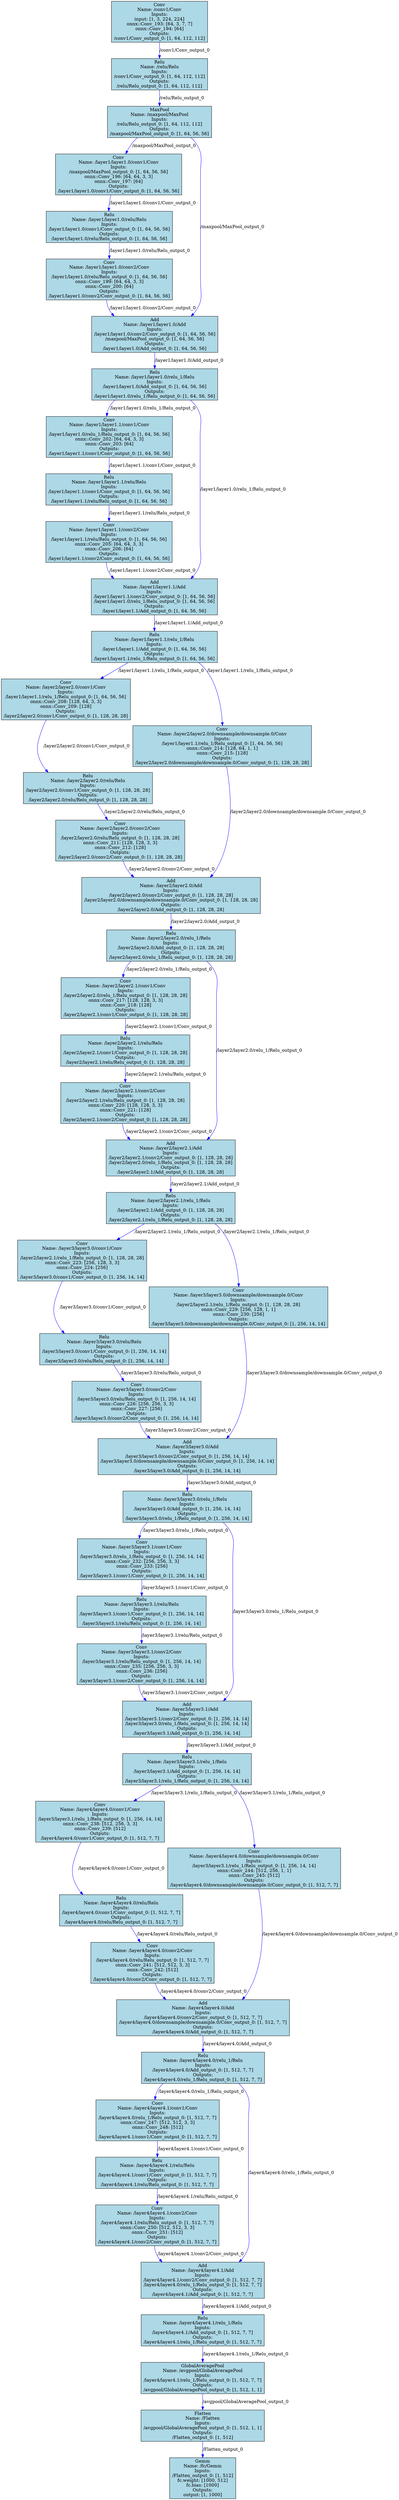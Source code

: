 // ResNet18 ONNX Graph
digraph {
	rankdir=TB
	node [fillcolor=lightblue shape=box style=filled]
	edge [color=blue]
	node_0 [label="Conv\nName: /conv1/Conv\nInputs:\ninput: [1, 3, 224, 224]\nonnx::Conv_193: [64, 3, 7, 7]\nonnx::Conv_194: [64]\nOutputs:\n/conv1/Conv_output_0: [1, 64, 112, 112]"]
	node_1 [label="Relu\nName: /relu/Relu\nInputs:\n/conv1/Conv_output_0: [1, 64, 112, 112]\nOutputs:\n/relu/Relu_output_0: [1, 64, 112, 112]"]
	node_2 [label="MaxPool\nName: /maxpool/MaxPool\nInputs:\n/relu/Relu_output_0: [1, 64, 112, 112]\nOutputs:\n/maxpool/MaxPool_output_0: [1, 64, 56, 56]"]
	node_3 [label="Conv\nName: /layer1/layer1.0/conv1/Conv\nInputs:\n/maxpool/MaxPool_output_0: [1, 64, 56, 56]\nonnx::Conv_196: [64, 64, 3, 3]\nonnx::Conv_197: [64]\nOutputs:\n/layer1/layer1.0/conv1/Conv_output_0: [1, 64, 56, 56]"]
	node_4 [label="Relu\nName: /layer1/layer1.0/relu/Relu\nInputs:\n/layer1/layer1.0/conv1/Conv_output_0: [1, 64, 56, 56]\nOutputs:\n/layer1/layer1.0/relu/Relu_output_0: [1, 64, 56, 56]"]
	node_5 [label="Conv\nName: /layer1/layer1.0/conv2/Conv\nInputs:\n/layer1/layer1.0/relu/Relu_output_0: [1, 64, 56, 56]\nonnx::Conv_199: [64, 64, 3, 3]\nonnx::Conv_200: [64]\nOutputs:\n/layer1/layer1.0/conv2/Conv_output_0: [1, 64, 56, 56]"]
	node_6 [label="Add\nName: /layer1/layer1.0/Add\nInputs:\n/layer1/layer1.0/conv2/Conv_output_0: [1, 64, 56, 56]\n/maxpool/MaxPool_output_0: [1, 64, 56, 56]\nOutputs:\n/layer1/layer1.0/Add_output_0: [1, 64, 56, 56]"]
	node_7 [label="Relu\nName: /layer1/layer1.0/relu_1/Relu\nInputs:\n/layer1/layer1.0/Add_output_0: [1, 64, 56, 56]\nOutputs:\n/layer1/layer1.0/relu_1/Relu_output_0: [1, 64, 56, 56]"]
	node_8 [label="Conv\nName: /layer1/layer1.1/conv1/Conv\nInputs:\n/layer1/layer1.0/relu_1/Relu_output_0: [1, 64, 56, 56]\nonnx::Conv_202: [64, 64, 3, 3]\nonnx::Conv_203: [64]\nOutputs:\n/layer1/layer1.1/conv1/Conv_output_0: [1, 64, 56, 56]"]
	node_9 [label="Relu\nName: /layer1/layer1.1/relu/Relu\nInputs:\n/layer1/layer1.1/conv1/Conv_output_0: [1, 64, 56, 56]\nOutputs:\n/layer1/layer1.1/relu/Relu_output_0: [1, 64, 56, 56]"]
	node_10 [label="Conv\nName: /layer1/layer1.1/conv2/Conv\nInputs:\n/layer1/layer1.1/relu/Relu_output_0: [1, 64, 56, 56]\nonnx::Conv_205: [64, 64, 3, 3]\nonnx::Conv_206: [64]\nOutputs:\n/layer1/layer1.1/conv2/Conv_output_0: [1, 64, 56, 56]"]
	node_11 [label="Add\nName: /layer1/layer1.1/Add\nInputs:\n/layer1/layer1.1/conv2/Conv_output_0: [1, 64, 56, 56]\n/layer1/layer1.0/relu_1/Relu_output_0: [1, 64, 56, 56]\nOutputs:\n/layer1/layer1.1/Add_output_0: [1, 64, 56, 56]"]
	node_12 [label="Relu\nName: /layer1/layer1.1/relu_1/Relu\nInputs:\n/layer1/layer1.1/Add_output_0: [1, 64, 56, 56]\nOutputs:\n/layer1/layer1.1/relu_1/Relu_output_0: [1, 64, 56, 56]"]
	node_13 [label="Conv\nName: /layer2/layer2.0/conv1/Conv\nInputs:\n/layer1/layer1.1/relu_1/Relu_output_0: [1, 64, 56, 56]\nonnx::Conv_208: [128, 64, 3, 3]\nonnx::Conv_209: [128]\nOutputs:\n/layer2/layer2.0/conv1/Conv_output_0: [1, 128, 28, 28]"]
	node_14 [label="Relu\nName: /layer2/layer2.0/relu/Relu\nInputs:\n/layer2/layer2.0/conv1/Conv_output_0: [1, 128, 28, 28]\nOutputs:\n/layer2/layer2.0/relu/Relu_output_0: [1, 128, 28, 28]"]
	node_15 [label="Conv\nName: /layer2/layer2.0/conv2/Conv\nInputs:\n/layer2/layer2.0/relu/Relu_output_0: [1, 128, 28, 28]\nonnx::Conv_211: [128, 128, 3, 3]\nonnx::Conv_212: [128]\nOutputs:\n/layer2/layer2.0/conv2/Conv_output_0: [1, 128, 28, 28]"]
	node_16 [label="Conv\nName: /layer2/layer2.0/downsample/downsample.0/Conv\nInputs:\n/layer1/layer1.1/relu_1/Relu_output_0: [1, 64, 56, 56]\nonnx::Conv_214: [128, 64, 1, 1]\nonnx::Conv_215: [128]\nOutputs:\n/layer2/layer2.0/downsample/downsample.0/Conv_output_0: [1, 128, 28, 28]"]
	node_17 [label="Add\nName: /layer2/layer2.0/Add\nInputs:\n/layer2/layer2.0/conv2/Conv_output_0: [1, 128, 28, 28]\n/layer2/layer2.0/downsample/downsample.0/Conv_output_0: [1, 128, 28, 28]\nOutputs:\n/layer2/layer2.0/Add_output_0: [1, 128, 28, 28]"]
	node_18 [label="Relu\nName: /layer2/layer2.0/relu_1/Relu\nInputs:\n/layer2/layer2.0/Add_output_0: [1, 128, 28, 28]\nOutputs:\n/layer2/layer2.0/relu_1/Relu_output_0: [1, 128, 28, 28]"]
	node_19 [label="Conv\nName: /layer2/layer2.1/conv1/Conv\nInputs:\n/layer2/layer2.0/relu_1/Relu_output_0: [1, 128, 28, 28]\nonnx::Conv_217: [128, 128, 3, 3]\nonnx::Conv_218: [128]\nOutputs:\n/layer2/layer2.1/conv1/Conv_output_0: [1, 128, 28, 28]"]
	node_20 [label="Relu\nName: /layer2/layer2.1/relu/Relu\nInputs:\n/layer2/layer2.1/conv1/Conv_output_0: [1, 128, 28, 28]\nOutputs:\n/layer2/layer2.1/relu/Relu_output_0: [1, 128, 28, 28]"]
	node_21 [label="Conv\nName: /layer2/layer2.1/conv2/Conv\nInputs:\n/layer2/layer2.1/relu/Relu_output_0: [1, 128, 28, 28]\nonnx::Conv_220: [128, 128, 3, 3]\nonnx::Conv_221: [128]\nOutputs:\n/layer2/layer2.1/conv2/Conv_output_0: [1, 128, 28, 28]"]
	node_22 [label="Add\nName: /layer2/layer2.1/Add\nInputs:\n/layer2/layer2.1/conv2/Conv_output_0: [1, 128, 28, 28]\n/layer2/layer2.0/relu_1/Relu_output_0: [1, 128, 28, 28]\nOutputs:\n/layer2/layer2.1/Add_output_0: [1, 128, 28, 28]"]
	node_23 [label="Relu\nName: /layer2/layer2.1/relu_1/Relu\nInputs:\n/layer2/layer2.1/Add_output_0: [1, 128, 28, 28]\nOutputs:\n/layer2/layer2.1/relu_1/Relu_output_0: [1, 128, 28, 28]"]
	node_24 [label="Conv\nName: /layer3/layer3.0/conv1/Conv\nInputs:\n/layer2/layer2.1/relu_1/Relu_output_0: [1, 128, 28, 28]\nonnx::Conv_223: [256, 128, 3, 3]\nonnx::Conv_224: [256]\nOutputs:\n/layer3/layer3.0/conv1/Conv_output_0: [1, 256, 14, 14]"]
	node_25 [label="Relu\nName: /layer3/layer3.0/relu/Relu\nInputs:\n/layer3/layer3.0/conv1/Conv_output_0: [1, 256, 14, 14]\nOutputs:\n/layer3/layer3.0/relu/Relu_output_0: [1, 256, 14, 14]"]
	node_26 [label="Conv\nName: /layer3/layer3.0/conv2/Conv\nInputs:\n/layer3/layer3.0/relu/Relu_output_0: [1, 256, 14, 14]\nonnx::Conv_226: [256, 256, 3, 3]\nonnx::Conv_227: [256]\nOutputs:\n/layer3/layer3.0/conv2/Conv_output_0: [1, 256, 14, 14]"]
	node_27 [label="Conv\nName: /layer3/layer3.0/downsample/downsample.0/Conv\nInputs:\n/layer2/layer2.1/relu_1/Relu_output_0: [1, 128, 28, 28]\nonnx::Conv_229: [256, 128, 1, 1]\nonnx::Conv_230: [256]\nOutputs:\n/layer3/layer3.0/downsample/downsample.0/Conv_output_0: [1, 256, 14, 14]"]
	node_28 [label="Add\nName: /layer3/layer3.0/Add\nInputs:\n/layer3/layer3.0/conv2/Conv_output_0: [1, 256, 14, 14]\n/layer3/layer3.0/downsample/downsample.0/Conv_output_0: [1, 256, 14, 14]\nOutputs:\n/layer3/layer3.0/Add_output_0: [1, 256, 14, 14]"]
	node_29 [label="Relu\nName: /layer3/layer3.0/relu_1/Relu\nInputs:\n/layer3/layer3.0/Add_output_0: [1, 256, 14, 14]\nOutputs:\n/layer3/layer3.0/relu_1/Relu_output_0: [1, 256, 14, 14]"]
	node_30 [label="Conv\nName: /layer3/layer3.1/conv1/Conv\nInputs:\n/layer3/layer3.0/relu_1/Relu_output_0: [1, 256, 14, 14]\nonnx::Conv_232: [256, 256, 3, 3]\nonnx::Conv_233: [256]\nOutputs:\n/layer3/layer3.1/conv1/Conv_output_0: [1, 256, 14, 14]"]
	node_31 [label="Relu\nName: /layer3/layer3.1/relu/Relu\nInputs:\n/layer3/layer3.1/conv1/Conv_output_0: [1, 256, 14, 14]\nOutputs:\n/layer3/layer3.1/relu/Relu_output_0: [1, 256, 14, 14]"]
	node_32 [label="Conv\nName: /layer3/layer3.1/conv2/Conv\nInputs:\n/layer3/layer3.1/relu/Relu_output_0: [1, 256, 14, 14]\nonnx::Conv_235: [256, 256, 3, 3]\nonnx::Conv_236: [256]\nOutputs:\n/layer3/layer3.1/conv2/Conv_output_0: [1, 256, 14, 14]"]
	node_33 [label="Add\nName: /layer3/layer3.1/Add\nInputs:\n/layer3/layer3.1/conv2/Conv_output_0: [1, 256, 14, 14]\n/layer3/layer3.0/relu_1/Relu_output_0: [1, 256, 14, 14]\nOutputs:\n/layer3/layer3.1/Add_output_0: [1, 256, 14, 14]"]
	node_34 [label="Relu\nName: /layer3/layer3.1/relu_1/Relu\nInputs:\n/layer3/layer3.1/Add_output_0: [1, 256, 14, 14]\nOutputs:\n/layer3/layer3.1/relu_1/Relu_output_0: [1, 256, 14, 14]"]
	node_35 [label="Conv\nName: /layer4/layer4.0/conv1/Conv\nInputs:\n/layer3/layer3.1/relu_1/Relu_output_0: [1, 256, 14, 14]\nonnx::Conv_238: [512, 256, 3, 3]\nonnx::Conv_239: [512]\nOutputs:\n/layer4/layer4.0/conv1/Conv_output_0: [1, 512, 7, 7]"]
	node_36 [label="Relu\nName: /layer4/layer4.0/relu/Relu\nInputs:\n/layer4/layer4.0/conv1/Conv_output_0: [1, 512, 7, 7]\nOutputs:\n/layer4/layer4.0/relu/Relu_output_0: [1, 512, 7, 7]"]
	node_37 [label="Conv\nName: /layer4/layer4.0/conv2/Conv\nInputs:\n/layer4/layer4.0/relu/Relu_output_0: [1, 512, 7, 7]\nonnx::Conv_241: [512, 512, 3, 3]\nonnx::Conv_242: [512]\nOutputs:\n/layer4/layer4.0/conv2/Conv_output_0: [1, 512, 7, 7]"]
	node_38 [label="Conv\nName: /layer4/layer4.0/downsample/downsample.0/Conv\nInputs:\n/layer3/layer3.1/relu_1/Relu_output_0: [1, 256, 14, 14]\nonnx::Conv_244: [512, 256, 1, 1]\nonnx::Conv_245: [512]\nOutputs:\n/layer4/layer4.0/downsample/downsample.0/Conv_output_0: [1, 512, 7, 7]"]
	node_39 [label="Add\nName: /layer4/layer4.0/Add\nInputs:\n/layer4/layer4.0/conv2/Conv_output_0: [1, 512, 7, 7]\n/layer4/layer4.0/downsample/downsample.0/Conv_output_0: [1, 512, 7, 7]\nOutputs:\n/layer4/layer4.0/Add_output_0: [1, 512, 7, 7]"]
	node_40 [label="Relu\nName: /layer4/layer4.0/relu_1/Relu\nInputs:\n/layer4/layer4.0/Add_output_0: [1, 512, 7, 7]\nOutputs:\n/layer4/layer4.0/relu_1/Relu_output_0: [1, 512, 7, 7]"]
	node_41 [label="Conv\nName: /layer4/layer4.1/conv1/Conv\nInputs:\n/layer4/layer4.0/relu_1/Relu_output_0: [1, 512, 7, 7]\nonnx::Conv_247: [512, 512, 3, 3]\nonnx::Conv_248: [512]\nOutputs:\n/layer4/layer4.1/conv1/Conv_output_0: [1, 512, 7, 7]"]
	node_42 [label="Relu\nName: /layer4/layer4.1/relu/Relu\nInputs:\n/layer4/layer4.1/conv1/Conv_output_0: [1, 512, 7, 7]\nOutputs:\n/layer4/layer4.1/relu/Relu_output_0: [1, 512, 7, 7]"]
	node_43 [label="Conv\nName: /layer4/layer4.1/conv2/Conv\nInputs:\n/layer4/layer4.1/relu/Relu_output_0: [1, 512, 7, 7]\nonnx::Conv_250: [512, 512, 3, 3]\nonnx::Conv_251: [512]\nOutputs:\n/layer4/layer4.1/conv2/Conv_output_0: [1, 512, 7, 7]"]
	node_44 [label="Add\nName: /layer4/layer4.1/Add\nInputs:\n/layer4/layer4.1/conv2/Conv_output_0: [1, 512, 7, 7]\n/layer4/layer4.0/relu_1/Relu_output_0: [1, 512, 7, 7]\nOutputs:\n/layer4/layer4.1/Add_output_0: [1, 512, 7, 7]"]
	node_45 [label="Relu\nName: /layer4/layer4.1/relu_1/Relu\nInputs:\n/layer4/layer4.1/Add_output_0: [1, 512, 7, 7]\nOutputs:\n/layer4/layer4.1/relu_1/Relu_output_0: [1, 512, 7, 7]"]
	node_46 [label="GlobalAveragePool\nName: /avgpool/GlobalAveragePool\nInputs:\n/layer4/layer4.1/relu_1/Relu_output_0: [1, 512, 7, 7]\nOutputs:\n/avgpool/GlobalAveragePool_output_0: [1, 512, 1, 1]"]
	node_47 [label="Flatten\nName: /Flatten\nInputs:\n/avgpool/GlobalAveragePool_output_0: [1, 512, 1, 1]\nOutputs:\n/Flatten_output_0: [1, 512]"]
	node_48 [label="Gemm\nName: /fc/Gemm\nInputs:\n/Flatten_output_0: [1, 512]\nfc.weight: [1000, 512]\nfc.bias: [1000]\nOutputs:\noutput: [1, 1000]"]
	node_0 -> node_1 [label="/conv1/Conv_output_0"]
	node_1 -> node_2 [label="/relu/Relu_output_0"]
	node_2 -> node_3 [label="/maxpool/MaxPool_output_0"]
	node_3 -> node_4 [label="/layer1/layer1.0/conv1/Conv_output_0"]
	node_4 -> node_5 [label="/layer1/layer1.0/relu/Relu_output_0"]
	node_5 -> node_6 [label="/layer1/layer1.0/conv2/Conv_output_0"]
	node_2 -> node_6 [label="/maxpool/MaxPool_output_0"]
	node_6 -> node_7 [label="/layer1/layer1.0/Add_output_0"]
	node_7 -> node_8 [label="/layer1/layer1.0/relu_1/Relu_output_0"]
	node_8 -> node_9 [label="/layer1/layer1.1/conv1/Conv_output_0"]
	node_9 -> node_10 [label="/layer1/layer1.1/relu/Relu_output_0"]
	node_10 -> node_11 [label="/layer1/layer1.1/conv2/Conv_output_0"]
	node_7 -> node_11 [label="/layer1/layer1.0/relu_1/Relu_output_0"]
	node_11 -> node_12 [label="/layer1/layer1.1/Add_output_0"]
	node_12 -> node_13 [label="/layer1/layer1.1/relu_1/Relu_output_0"]
	node_13 -> node_14 [label="/layer2/layer2.0/conv1/Conv_output_0"]
	node_14 -> node_15 [label="/layer2/layer2.0/relu/Relu_output_0"]
	node_12 -> node_16 [label="/layer1/layer1.1/relu_1/Relu_output_0"]
	node_15 -> node_17 [label="/layer2/layer2.0/conv2/Conv_output_0"]
	node_16 -> node_17 [label="/layer2/layer2.0/downsample/downsample.0/Conv_output_0"]
	node_17 -> node_18 [label="/layer2/layer2.0/Add_output_0"]
	node_18 -> node_19 [label="/layer2/layer2.0/relu_1/Relu_output_0"]
	node_19 -> node_20 [label="/layer2/layer2.1/conv1/Conv_output_0"]
	node_20 -> node_21 [label="/layer2/layer2.1/relu/Relu_output_0"]
	node_21 -> node_22 [label="/layer2/layer2.1/conv2/Conv_output_0"]
	node_18 -> node_22 [label="/layer2/layer2.0/relu_1/Relu_output_0"]
	node_22 -> node_23 [label="/layer2/layer2.1/Add_output_0"]
	node_23 -> node_24 [label="/layer2/layer2.1/relu_1/Relu_output_0"]
	node_24 -> node_25 [label="/layer3/layer3.0/conv1/Conv_output_0"]
	node_25 -> node_26 [label="/layer3/layer3.0/relu/Relu_output_0"]
	node_23 -> node_27 [label="/layer2/layer2.1/relu_1/Relu_output_0"]
	node_26 -> node_28 [label="/layer3/layer3.0/conv2/Conv_output_0"]
	node_27 -> node_28 [label="/layer3/layer3.0/downsample/downsample.0/Conv_output_0"]
	node_28 -> node_29 [label="/layer3/layer3.0/Add_output_0"]
	node_29 -> node_30 [label="/layer3/layer3.0/relu_1/Relu_output_0"]
	node_30 -> node_31 [label="/layer3/layer3.1/conv1/Conv_output_0"]
	node_31 -> node_32 [label="/layer3/layer3.1/relu/Relu_output_0"]
	node_32 -> node_33 [label="/layer3/layer3.1/conv2/Conv_output_0"]
	node_29 -> node_33 [label="/layer3/layer3.0/relu_1/Relu_output_0"]
	node_33 -> node_34 [label="/layer3/layer3.1/Add_output_0"]
	node_34 -> node_35 [label="/layer3/layer3.1/relu_1/Relu_output_0"]
	node_35 -> node_36 [label="/layer4/layer4.0/conv1/Conv_output_0"]
	node_36 -> node_37 [label="/layer4/layer4.0/relu/Relu_output_0"]
	node_34 -> node_38 [label="/layer3/layer3.1/relu_1/Relu_output_0"]
	node_37 -> node_39 [label="/layer4/layer4.0/conv2/Conv_output_0"]
	node_38 -> node_39 [label="/layer4/layer4.0/downsample/downsample.0/Conv_output_0"]
	node_39 -> node_40 [label="/layer4/layer4.0/Add_output_0"]
	node_40 -> node_41 [label="/layer4/layer4.0/relu_1/Relu_output_0"]
	node_41 -> node_42 [label="/layer4/layer4.1/conv1/Conv_output_0"]
	node_42 -> node_43 [label="/layer4/layer4.1/relu/Relu_output_0"]
	node_43 -> node_44 [label="/layer4/layer4.1/conv2/Conv_output_0"]
	node_40 -> node_44 [label="/layer4/layer4.0/relu_1/Relu_output_0"]
	node_44 -> node_45 [label="/layer4/layer4.1/Add_output_0"]
	node_45 -> node_46 [label="/layer4/layer4.1/relu_1/Relu_output_0"]
	node_46 -> node_47 [label="/avgpool/GlobalAveragePool_output_0"]
	node_47 -> node_48 [label="/Flatten_output_0"]
}
